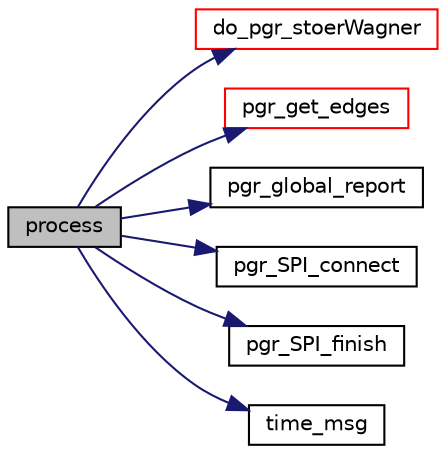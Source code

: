 digraph "process"
{
  edge [fontname="Helvetica",fontsize="10",labelfontname="Helvetica",labelfontsize="10"];
  node [fontname="Helvetica",fontsize="10",shape=record];
  rankdir="LR";
  Node37 [label="process",height=0.2,width=0.4,color="black", fillcolor="grey75", style="filled", fontcolor="black"];
  Node37 -> Node38 [color="midnightblue",fontsize="10",style="solid",fontname="Helvetica"];
  Node38 [label="do_pgr_stoerWagner",height=0.2,width=0.4,color="red", fillcolor="white", style="filled",URL="$stoerWagner__driver_8cpp.html#ace6dcba77f5caac0c1bf464c0d5d6060"];
  Node37 -> Node51 [color="midnightblue",fontsize="10",style="solid",fontname="Helvetica"];
  Node51 [label="pgr_get_edges",height=0.2,width=0.4,color="red", fillcolor="white", style="filled",URL="$edges__input_8c.html#af663e291b6bdfe777789be38b6bfcf76",tooltip="basic edge_sql "];
  Node37 -> Node67 [color="midnightblue",fontsize="10",style="solid",fontname="Helvetica"];
  Node67 [label="pgr_global_report",height=0.2,width=0.4,color="black", fillcolor="white", style="filled",URL="$e__report_8c.html#aa7833fe4baf65aa901e1129575e7deb2",tooltip="notice & error "];
  Node37 -> Node68 [color="midnightblue",fontsize="10",style="solid",fontname="Helvetica"];
  Node68 [label="pgr_SPI_connect",height=0.2,width=0.4,color="black", fillcolor="white", style="filled",URL="$postgres__connection_8c.html#aef5deb780b1cf78c56b1794ab826ac64"];
  Node37 -> Node69 [color="midnightblue",fontsize="10",style="solid",fontname="Helvetica"];
  Node69 [label="pgr_SPI_finish",height=0.2,width=0.4,color="black", fillcolor="white", style="filled",URL="$postgres__connection_8c.html#ae36e7862564b5e72c25c9e26ae8e355f"];
  Node37 -> Node66 [color="midnightblue",fontsize="10",style="solid",fontname="Helvetica"];
  Node66 [label="time_msg",height=0.2,width=0.4,color="black", fillcolor="white", style="filled",URL="$time__msg_8c.html#a989d9723eb6d9be4cbf1214136286dbe"];
}
